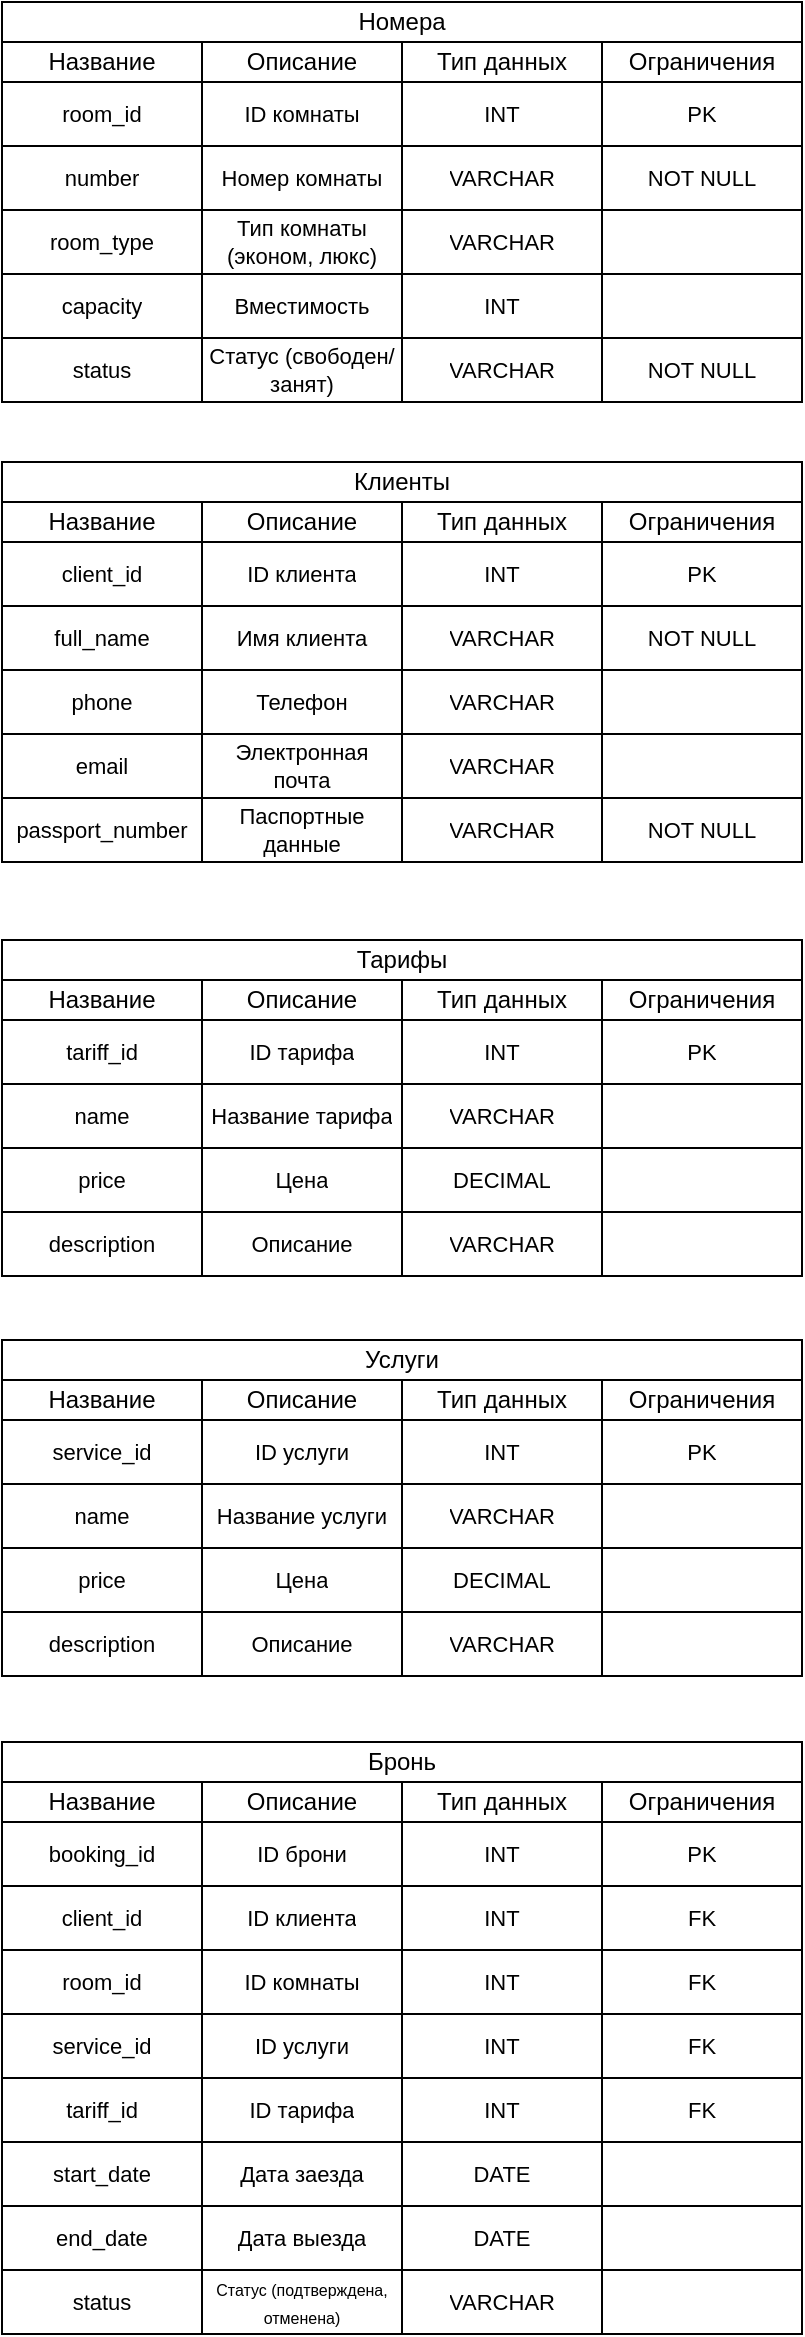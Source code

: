 <mxfile version="26.2.9">
  <diagram name="Страница — 1" id="mp57UcLmbGk9AYaq50Hp">
    <mxGraphModel dx="2394" dy="1278" grid="1" gridSize="10" guides="1" tooltips="1" connect="1" arrows="1" fold="1" page="1" pageScale="1" pageWidth="827" pageHeight="1169" math="0" shadow="0">
      <root>
        <mxCell id="0" />
        <mxCell id="1" parent="0" />
        <mxCell id="e-dEaJquJnJIlfW7GqWm-15" value="Номера" style="rounded=0;whiteSpace=wrap;html=1;" vertex="1" parent="1">
          <mxGeometry x="250" y="500" width="400" height="20" as="geometry" />
        </mxCell>
        <mxCell id="e-dEaJquJnJIlfW7GqWm-17" value="Название" style="rounded=0;whiteSpace=wrap;html=1;" vertex="1" parent="1">
          <mxGeometry x="250" y="520" width="100" height="20" as="geometry" />
        </mxCell>
        <mxCell id="e-dEaJquJnJIlfW7GqWm-18" value="Описание" style="rounded=0;whiteSpace=wrap;html=1;" vertex="1" parent="1">
          <mxGeometry x="350" y="520" width="100" height="20" as="geometry" />
        </mxCell>
        <mxCell id="e-dEaJquJnJIlfW7GqWm-19" value="Тип данных" style="rounded=0;whiteSpace=wrap;html=1;" vertex="1" parent="1">
          <mxGeometry x="450" y="520" width="100" height="20" as="geometry" />
        </mxCell>
        <mxCell id="e-dEaJquJnJIlfW7GqWm-21" value="Ограничения" style="rounded=0;whiteSpace=wrap;html=1;" vertex="1" parent="1">
          <mxGeometry x="550" y="520" width="100" height="20" as="geometry" />
        </mxCell>
        <mxCell id="e-dEaJquJnJIlfW7GqWm-23" value="" style="shape=table;startSize=0;container=1;collapsible=0;childLayout=tableLayout;fontSize=16;" vertex="1" parent="1">
          <mxGeometry x="250" y="540" width="400" height="160" as="geometry" />
        </mxCell>
        <mxCell id="e-dEaJquJnJIlfW7GqWm-24" value="" style="shape=tableRow;horizontal=0;startSize=0;swimlaneHead=0;swimlaneBody=0;strokeColor=inherit;top=0;left=0;bottom=0;right=0;collapsible=0;dropTarget=0;fillColor=none;points=[[0,0.5],[1,0.5]];portConstraint=eastwest;fontSize=16;" vertex="1" parent="e-dEaJquJnJIlfW7GqWm-23">
          <mxGeometry width="400" height="32" as="geometry" />
        </mxCell>
        <mxCell id="e-dEaJquJnJIlfW7GqWm-25" value="room_id " style="shape=partialRectangle;html=1;whiteSpace=wrap;connectable=0;strokeColor=inherit;overflow=hidden;fillColor=none;top=0;left=0;bottom=0;right=0;pointerEvents=1;fontSize=11;align=center;" vertex="1" parent="e-dEaJquJnJIlfW7GqWm-24">
          <mxGeometry width="100" height="32" as="geometry">
            <mxRectangle width="100" height="32" as="alternateBounds" />
          </mxGeometry>
        </mxCell>
        <mxCell id="e-dEaJquJnJIlfW7GqWm-26" value="ID комнаты" style="shape=partialRectangle;html=1;whiteSpace=wrap;connectable=0;strokeColor=inherit;overflow=hidden;fillColor=none;top=0;left=0;bottom=0;right=0;pointerEvents=1;fontSize=11;align=center;" vertex="1" parent="e-dEaJquJnJIlfW7GqWm-24">
          <mxGeometry x="100" width="100" height="32" as="geometry">
            <mxRectangle width="100" height="32" as="alternateBounds" />
          </mxGeometry>
        </mxCell>
        <mxCell id="e-dEaJquJnJIlfW7GqWm-27" value="INT" style="shape=partialRectangle;html=1;whiteSpace=wrap;connectable=0;strokeColor=inherit;overflow=hidden;fillColor=none;top=0;left=0;bottom=0;right=0;pointerEvents=1;fontSize=11;align=center;" vertex="1" parent="e-dEaJquJnJIlfW7GqWm-24">
          <mxGeometry x="200" width="100" height="32" as="geometry">
            <mxRectangle width="100" height="32" as="alternateBounds" />
          </mxGeometry>
        </mxCell>
        <mxCell id="e-dEaJquJnJIlfW7GqWm-36" value="PK" style="shape=partialRectangle;html=1;whiteSpace=wrap;connectable=0;strokeColor=inherit;overflow=hidden;fillColor=none;top=0;left=0;bottom=0;right=0;pointerEvents=1;fontSize=11;align=center;" vertex="1" parent="e-dEaJquJnJIlfW7GqWm-24">
          <mxGeometry x="300" width="100" height="32" as="geometry">
            <mxRectangle width="100" height="32" as="alternateBounds" />
          </mxGeometry>
        </mxCell>
        <mxCell id="e-dEaJquJnJIlfW7GqWm-28" value="" style="shape=tableRow;horizontal=0;startSize=0;swimlaneHead=0;swimlaneBody=0;strokeColor=inherit;top=0;left=0;bottom=0;right=0;collapsible=0;dropTarget=0;fillColor=none;points=[[0,0.5],[1,0.5]];portConstraint=eastwest;fontSize=16;" vertex="1" parent="e-dEaJquJnJIlfW7GqWm-23">
          <mxGeometry y="32" width="400" height="32" as="geometry" />
        </mxCell>
        <mxCell id="e-dEaJquJnJIlfW7GqWm-29" value="number" style="shape=partialRectangle;html=1;whiteSpace=wrap;connectable=0;strokeColor=inherit;overflow=hidden;fillColor=none;top=0;left=0;bottom=0;right=0;pointerEvents=1;fontSize=11;align=center;" vertex="1" parent="e-dEaJquJnJIlfW7GqWm-28">
          <mxGeometry width="100" height="32" as="geometry">
            <mxRectangle width="100" height="32" as="alternateBounds" />
          </mxGeometry>
        </mxCell>
        <mxCell id="e-dEaJquJnJIlfW7GqWm-30" value="Номер комнаты" style="shape=partialRectangle;html=1;whiteSpace=wrap;connectable=0;strokeColor=inherit;overflow=hidden;fillColor=none;top=0;left=0;bottom=0;right=0;pointerEvents=1;fontSize=11;align=center;" vertex="1" parent="e-dEaJquJnJIlfW7GqWm-28">
          <mxGeometry x="100" width="100" height="32" as="geometry">
            <mxRectangle width="100" height="32" as="alternateBounds" />
          </mxGeometry>
        </mxCell>
        <mxCell id="e-dEaJquJnJIlfW7GqWm-31" value="VARCHAR" style="shape=partialRectangle;html=1;whiteSpace=wrap;connectable=0;strokeColor=inherit;overflow=hidden;fillColor=none;top=0;left=0;bottom=0;right=0;pointerEvents=1;fontSize=11;align=center;" vertex="1" parent="e-dEaJquJnJIlfW7GqWm-28">
          <mxGeometry x="200" width="100" height="32" as="geometry">
            <mxRectangle width="100" height="32" as="alternateBounds" />
          </mxGeometry>
        </mxCell>
        <mxCell id="e-dEaJquJnJIlfW7GqWm-37" value="NOT NULL" style="shape=partialRectangle;html=1;whiteSpace=wrap;connectable=0;strokeColor=inherit;overflow=hidden;fillColor=none;top=0;left=0;bottom=0;right=0;pointerEvents=1;fontSize=11;align=center;" vertex="1" parent="e-dEaJquJnJIlfW7GqWm-28">
          <mxGeometry x="300" width="100" height="32" as="geometry">
            <mxRectangle width="100" height="32" as="alternateBounds" />
          </mxGeometry>
        </mxCell>
        <mxCell id="e-dEaJquJnJIlfW7GqWm-32" value="" style="shape=tableRow;horizontal=0;startSize=0;swimlaneHead=0;swimlaneBody=0;strokeColor=inherit;top=0;left=0;bottom=0;right=0;collapsible=0;dropTarget=0;fillColor=none;points=[[0,0.5],[1,0.5]];portConstraint=eastwest;fontSize=16;" vertex="1" parent="e-dEaJquJnJIlfW7GqWm-23">
          <mxGeometry y="64" width="400" height="32" as="geometry" />
        </mxCell>
        <mxCell id="e-dEaJquJnJIlfW7GqWm-33" value="room_type" style="shape=partialRectangle;html=1;whiteSpace=wrap;connectable=0;strokeColor=inherit;overflow=hidden;fillColor=none;top=0;left=0;bottom=0;right=0;pointerEvents=1;fontSize=11;align=center;" vertex="1" parent="e-dEaJquJnJIlfW7GqWm-32">
          <mxGeometry width="100" height="32" as="geometry">
            <mxRectangle width="100" height="32" as="alternateBounds" />
          </mxGeometry>
        </mxCell>
        <mxCell id="e-dEaJquJnJIlfW7GqWm-34" value="Тип комнаты (эконом, люкс)" style="shape=partialRectangle;html=1;whiteSpace=wrap;connectable=0;strokeColor=inherit;overflow=hidden;fillColor=none;top=0;left=0;bottom=0;right=0;pointerEvents=1;fontSize=11;align=center;" vertex="1" parent="e-dEaJquJnJIlfW7GqWm-32">
          <mxGeometry x="100" width="100" height="32" as="geometry">
            <mxRectangle width="100" height="32" as="alternateBounds" />
          </mxGeometry>
        </mxCell>
        <mxCell id="e-dEaJquJnJIlfW7GqWm-35" value="VARCHAR" style="shape=partialRectangle;html=1;whiteSpace=wrap;connectable=0;strokeColor=inherit;overflow=hidden;fillColor=none;top=0;left=0;bottom=0;right=0;pointerEvents=1;fontSize=11;align=center;" vertex="1" parent="e-dEaJquJnJIlfW7GqWm-32">
          <mxGeometry x="200" width="100" height="32" as="geometry">
            <mxRectangle width="100" height="32" as="alternateBounds" />
          </mxGeometry>
        </mxCell>
        <mxCell id="e-dEaJquJnJIlfW7GqWm-38" style="shape=partialRectangle;html=1;whiteSpace=wrap;connectable=0;strokeColor=inherit;overflow=hidden;fillColor=none;top=0;left=0;bottom=0;right=0;pointerEvents=1;fontSize=11;align=center;" vertex="1" parent="e-dEaJquJnJIlfW7GqWm-32">
          <mxGeometry x="300" width="100" height="32" as="geometry">
            <mxRectangle width="100" height="32" as="alternateBounds" />
          </mxGeometry>
        </mxCell>
        <mxCell id="e-dEaJquJnJIlfW7GqWm-39" style="shape=tableRow;horizontal=0;startSize=0;swimlaneHead=0;swimlaneBody=0;strokeColor=inherit;top=0;left=0;bottom=0;right=0;collapsible=0;dropTarget=0;fillColor=none;points=[[0,0.5],[1,0.5]];portConstraint=eastwest;fontSize=16;" vertex="1" parent="e-dEaJquJnJIlfW7GqWm-23">
          <mxGeometry y="96" width="400" height="32" as="geometry" />
        </mxCell>
        <mxCell id="e-dEaJquJnJIlfW7GqWm-40" value="capacity" style="shape=partialRectangle;html=1;whiteSpace=wrap;connectable=0;strokeColor=inherit;overflow=hidden;fillColor=none;top=0;left=0;bottom=0;right=0;pointerEvents=1;fontSize=11;align=center;" vertex="1" parent="e-dEaJquJnJIlfW7GqWm-39">
          <mxGeometry width="100" height="32" as="geometry">
            <mxRectangle width="100" height="32" as="alternateBounds" />
          </mxGeometry>
        </mxCell>
        <mxCell id="e-dEaJquJnJIlfW7GqWm-41" value="Вместимость" style="shape=partialRectangle;html=1;whiteSpace=wrap;connectable=0;strokeColor=inherit;overflow=hidden;fillColor=none;top=0;left=0;bottom=0;right=0;pointerEvents=1;fontSize=11;align=center;" vertex="1" parent="e-dEaJquJnJIlfW7GqWm-39">
          <mxGeometry x="100" width="100" height="32" as="geometry">
            <mxRectangle width="100" height="32" as="alternateBounds" />
          </mxGeometry>
        </mxCell>
        <mxCell id="e-dEaJquJnJIlfW7GqWm-42" value="INT" style="shape=partialRectangle;html=1;whiteSpace=wrap;connectable=0;strokeColor=inherit;overflow=hidden;fillColor=none;top=0;left=0;bottom=0;right=0;pointerEvents=1;fontSize=11;align=center;" vertex="1" parent="e-dEaJquJnJIlfW7GqWm-39">
          <mxGeometry x="200" width="100" height="32" as="geometry">
            <mxRectangle width="100" height="32" as="alternateBounds" />
          </mxGeometry>
        </mxCell>
        <mxCell id="e-dEaJquJnJIlfW7GqWm-43" style="shape=partialRectangle;html=1;whiteSpace=wrap;connectable=0;strokeColor=inherit;overflow=hidden;fillColor=none;top=0;left=0;bottom=0;right=0;pointerEvents=1;fontSize=11;align=center;" vertex="1" parent="e-dEaJquJnJIlfW7GqWm-39">
          <mxGeometry x="300" width="100" height="32" as="geometry">
            <mxRectangle width="100" height="32" as="alternateBounds" />
          </mxGeometry>
        </mxCell>
        <mxCell id="e-dEaJquJnJIlfW7GqWm-44" style="shape=tableRow;horizontal=0;startSize=0;swimlaneHead=0;swimlaneBody=0;strokeColor=inherit;top=0;left=0;bottom=0;right=0;collapsible=0;dropTarget=0;fillColor=none;points=[[0,0.5],[1,0.5]];portConstraint=eastwest;fontSize=16;" vertex="1" parent="e-dEaJquJnJIlfW7GqWm-23">
          <mxGeometry y="128" width="400" height="32" as="geometry" />
        </mxCell>
        <mxCell id="e-dEaJquJnJIlfW7GqWm-45" value="status" style="shape=partialRectangle;html=1;whiteSpace=wrap;connectable=0;strokeColor=inherit;overflow=hidden;fillColor=none;top=0;left=0;bottom=0;right=0;pointerEvents=1;fontSize=11;align=center;" vertex="1" parent="e-dEaJquJnJIlfW7GqWm-44">
          <mxGeometry width="100" height="32" as="geometry">
            <mxRectangle width="100" height="32" as="alternateBounds" />
          </mxGeometry>
        </mxCell>
        <mxCell id="e-dEaJquJnJIlfW7GqWm-46" value="Статус (свободен/занят)" style="shape=partialRectangle;html=1;whiteSpace=wrap;connectable=0;strokeColor=inherit;overflow=hidden;fillColor=none;top=0;left=0;bottom=0;right=0;pointerEvents=1;fontSize=11;align=center;" vertex="1" parent="e-dEaJquJnJIlfW7GqWm-44">
          <mxGeometry x="100" width="100" height="32" as="geometry">
            <mxRectangle width="100" height="32" as="alternateBounds" />
          </mxGeometry>
        </mxCell>
        <mxCell id="e-dEaJquJnJIlfW7GqWm-47" value="VARCHAR" style="shape=partialRectangle;html=1;whiteSpace=wrap;connectable=0;strokeColor=inherit;overflow=hidden;fillColor=none;top=0;left=0;bottom=0;right=0;pointerEvents=1;fontSize=11;align=center;" vertex="1" parent="e-dEaJquJnJIlfW7GqWm-44">
          <mxGeometry x="200" width="100" height="32" as="geometry">
            <mxRectangle width="100" height="32" as="alternateBounds" />
          </mxGeometry>
        </mxCell>
        <mxCell id="e-dEaJquJnJIlfW7GqWm-48" value="NOT NULL" style="shape=partialRectangle;html=1;whiteSpace=wrap;connectable=0;strokeColor=inherit;overflow=hidden;fillColor=none;top=0;left=0;bottom=0;right=0;pointerEvents=1;fontSize=11;align=center;" vertex="1" parent="e-dEaJquJnJIlfW7GqWm-44">
          <mxGeometry x="300" width="100" height="32" as="geometry">
            <mxRectangle width="100" height="32" as="alternateBounds" />
          </mxGeometry>
        </mxCell>
        <mxCell id="e-dEaJquJnJIlfW7GqWm-49" value="Клиенты" style="rounded=0;whiteSpace=wrap;html=1;" vertex="1" parent="1">
          <mxGeometry x="250" y="730" width="400" height="20" as="geometry" />
        </mxCell>
        <mxCell id="e-dEaJquJnJIlfW7GqWm-50" value="Название" style="rounded=0;whiteSpace=wrap;html=1;" vertex="1" parent="1">
          <mxGeometry x="250" y="750" width="100" height="20" as="geometry" />
        </mxCell>
        <mxCell id="e-dEaJquJnJIlfW7GqWm-51" value="Описание" style="rounded=0;whiteSpace=wrap;html=1;" vertex="1" parent="1">
          <mxGeometry x="350" y="750" width="100" height="20" as="geometry" />
        </mxCell>
        <mxCell id="e-dEaJquJnJIlfW7GqWm-52" value="Тип данных" style="rounded=0;whiteSpace=wrap;html=1;" vertex="1" parent="1">
          <mxGeometry x="450" y="750" width="100" height="20" as="geometry" />
        </mxCell>
        <mxCell id="e-dEaJquJnJIlfW7GqWm-53" value="Ограничения" style="rounded=0;whiteSpace=wrap;html=1;" vertex="1" parent="1">
          <mxGeometry x="550" y="750" width="100" height="20" as="geometry" />
        </mxCell>
        <mxCell id="e-dEaJquJnJIlfW7GqWm-54" value="" style="shape=table;startSize=0;container=1;collapsible=0;childLayout=tableLayout;fontSize=16;" vertex="1" parent="1">
          <mxGeometry x="250" y="770" width="400" height="160" as="geometry" />
        </mxCell>
        <mxCell id="e-dEaJquJnJIlfW7GqWm-55" value="" style="shape=tableRow;horizontal=0;startSize=0;swimlaneHead=0;swimlaneBody=0;strokeColor=inherit;top=0;left=0;bottom=0;right=0;collapsible=0;dropTarget=0;fillColor=none;points=[[0,0.5],[1,0.5]];portConstraint=eastwest;fontSize=16;" vertex="1" parent="e-dEaJquJnJIlfW7GqWm-54">
          <mxGeometry width="400" height="32" as="geometry" />
        </mxCell>
        <mxCell id="e-dEaJquJnJIlfW7GqWm-56" value="client_id " style="shape=partialRectangle;html=1;whiteSpace=wrap;connectable=0;strokeColor=inherit;overflow=hidden;fillColor=none;top=0;left=0;bottom=0;right=0;pointerEvents=1;fontSize=11;align=center;" vertex="1" parent="e-dEaJquJnJIlfW7GqWm-55">
          <mxGeometry width="100" height="32" as="geometry">
            <mxRectangle width="100" height="32" as="alternateBounds" />
          </mxGeometry>
        </mxCell>
        <mxCell id="e-dEaJquJnJIlfW7GqWm-57" value="ID клиента" style="shape=partialRectangle;html=1;whiteSpace=wrap;connectable=0;strokeColor=inherit;overflow=hidden;fillColor=none;top=0;left=0;bottom=0;right=0;pointerEvents=1;fontSize=11;align=center;" vertex="1" parent="e-dEaJquJnJIlfW7GqWm-55">
          <mxGeometry x="100" width="100" height="32" as="geometry">
            <mxRectangle width="100" height="32" as="alternateBounds" />
          </mxGeometry>
        </mxCell>
        <mxCell id="e-dEaJquJnJIlfW7GqWm-58" value="INT" style="shape=partialRectangle;html=1;whiteSpace=wrap;connectable=0;strokeColor=inherit;overflow=hidden;fillColor=none;top=0;left=0;bottom=0;right=0;pointerEvents=1;fontSize=11;align=center;" vertex="1" parent="e-dEaJquJnJIlfW7GqWm-55">
          <mxGeometry x="200" width="100" height="32" as="geometry">
            <mxRectangle width="100" height="32" as="alternateBounds" />
          </mxGeometry>
        </mxCell>
        <mxCell id="e-dEaJquJnJIlfW7GqWm-59" value="PK" style="shape=partialRectangle;html=1;whiteSpace=wrap;connectable=0;strokeColor=inherit;overflow=hidden;fillColor=none;top=0;left=0;bottom=0;right=0;pointerEvents=1;fontSize=11;align=center;" vertex="1" parent="e-dEaJquJnJIlfW7GqWm-55">
          <mxGeometry x="300" width="100" height="32" as="geometry">
            <mxRectangle width="100" height="32" as="alternateBounds" />
          </mxGeometry>
        </mxCell>
        <mxCell id="e-dEaJquJnJIlfW7GqWm-60" value="" style="shape=tableRow;horizontal=0;startSize=0;swimlaneHead=0;swimlaneBody=0;strokeColor=inherit;top=0;left=0;bottom=0;right=0;collapsible=0;dropTarget=0;fillColor=none;points=[[0,0.5],[1,0.5]];portConstraint=eastwest;fontSize=16;" vertex="1" parent="e-dEaJquJnJIlfW7GqWm-54">
          <mxGeometry y="32" width="400" height="32" as="geometry" />
        </mxCell>
        <mxCell id="e-dEaJquJnJIlfW7GqWm-61" value="full_name" style="shape=partialRectangle;html=1;whiteSpace=wrap;connectable=0;strokeColor=inherit;overflow=hidden;fillColor=none;top=0;left=0;bottom=0;right=0;pointerEvents=1;fontSize=11;align=center;" vertex="1" parent="e-dEaJquJnJIlfW7GqWm-60">
          <mxGeometry width="100" height="32" as="geometry">
            <mxRectangle width="100" height="32" as="alternateBounds" />
          </mxGeometry>
        </mxCell>
        <mxCell id="e-dEaJquJnJIlfW7GqWm-62" value="Имя клиента" style="shape=partialRectangle;html=1;whiteSpace=wrap;connectable=0;strokeColor=inherit;overflow=hidden;fillColor=none;top=0;left=0;bottom=0;right=0;pointerEvents=1;fontSize=11;align=center;" vertex="1" parent="e-dEaJquJnJIlfW7GqWm-60">
          <mxGeometry x="100" width="100" height="32" as="geometry">
            <mxRectangle width="100" height="32" as="alternateBounds" />
          </mxGeometry>
        </mxCell>
        <mxCell id="e-dEaJquJnJIlfW7GqWm-63" value="VARCHAR" style="shape=partialRectangle;html=1;whiteSpace=wrap;connectable=0;strokeColor=inherit;overflow=hidden;fillColor=none;top=0;left=0;bottom=0;right=0;pointerEvents=1;fontSize=11;align=center;" vertex="1" parent="e-dEaJquJnJIlfW7GqWm-60">
          <mxGeometry x="200" width="100" height="32" as="geometry">
            <mxRectangle width="100" height="32" as="alternateBounds" />
          </mxGeometry>
        </mxCell>
        <mxCell id="e-dEaJquJnJIlfW7GqWm-64" value="NOT NULL" style="shape=partialRectangle;html=1;whiteSpace=wrap;connectable=0;strokeColor=inherit;overflow=hidden;fillColor=none;top=0;left=0;bottom=0;right=0;pointerEvents=1;fontSize=11;align=center;" vertex="1" parent="e-dEaJquJnJIlfW7GqWm-60">
          <mxGeometry x="300" width="100" height="32" as="geometry">
            <mxRectangle width="100" height="32" as="alternateBounds" />
          </mxGeometry>
        </mxCell>
        <mxCell id="e-dEaJquJnJIlfW7GqWm-65" value="" style="shape=tableRow;horizontal=0;startSize=0;swimlaneHead=0;swimlaneBody=0;strokeColor=inherit;top=0;left=0;bottom=0;right=0;collapsible=0;dropTarget=0;fillColor=none;points=[[0,0.5],[1,0.5]];portConstraint=eastwest;fontSize=16;" vertex="1" parent="e-dEaJquJnJIlfW7GqWm-54">
          <mxGeometry y="64" width="400" height="32" as="geometry" />
        </mxCell>
        <mxCell id="e-dEaJquJnJIlfW7GqWm-66" value="phone" style="shape=partialRectangle;html=1;whiteSpace=wrap;connectable=0;strokeColor=inherit;overflow=hidden;fillColor=none;top=0;left=0;bottom=0;right=0;pointerEvents=1;fontSize=11;align=center;" vertex="1" parent="e-dEaJquJnJIlfW7GqWm-65">
          <mxGeometry width="100" height="32" as="geometry">
            <mxRectangle width="100" height="32" as="alternateBounds" />
          </mxGeometry>
        </mxCell>
        <mxCell id="e-dEaJquJnJIlfW7GqWm-67" value="Телефон" style="shape=partialRectangle;html=1;whiteSpace=wrap;connectable=0;strokeColor=inherit;overflow=hidden;fillColor=none;top=0;left=0;bottom=0;right=0;pointerEvents=1;fontSize=11;align=center;" vertex="1" parent="e-dEaJquJnJIlfW7GqWm-65">
          <mxGeometry x="100" width="100" height="32" as="geometry">
            <mxRectangle width="100" height="32" as="alternateBounds" />
          </mxGeometry>
        </mxCell>
        <mxCell id="e-dEaJquJnJIlfW7GqWm-68" value="VARCHAR" style="shape=partialRectangle;html=1;whiteSpace=wrap;connectable=0;strokeColor=inherit;overflow=hidden;fillColor=none;top=0;left=0;bottom=0;right=0;pointerEvents=1;fontSize=11;align=center;" vertex="1" parent="e-dEaJquJnJIlfW7GqWm-65">
          <mxGeometry x="200" width="100" height="32" as="geometry">
            <mxRectangle width="100" height="32" as="alternateBounds" />
          </mxGeometry>
        </mxCell>
        <mxCell id="e-dEaJquJnJIlfW7GqWm-69" style="shape=partialRectangle;html=1;whiteSpace=wrap;connectable=0;strokeColor=inherit;overflow=hidden;fillColor=none;top=0;left=0;bottom=0;right=0;pointerEvents=1;fontSize=11;align=center;" vertex="1" parent="e-dEaJquJnJIlfW7GqWm-65">
          <mxGeometry x="300" width="100" height="32" as="geometry">
            <mxRectangle width="100" height="32" as="alternateBounds" />
          </mxGeometry>
        </mxCell>
        <mxCell id="e-dEaJquJnJIlfW7GqWm-70" style="shape=tableRow;horizontal=0;startSize=0;swimlaneHead=0;swimlaneBody=0;strokeColor=inherit;top=0;left=0;bottom=0;right=0;collapsible=0;dropTarget=0;fillColor=none;points=[[0,0.5],[1,0.5]];portConstraint=eastwest;fontSize=16;" vertex="1" parent="e-dEaJquJnJIlfW7GqWm-54">
          <mxGeometry y="96" width="400" height="32" as="geometry" />
        </mxCell>
        <mxCell id="e-dEaJquJnJIlfW7GqWm-71" value="email" style="shape=partialRectangle;html=1;whiteSpace=wrap;connectable=0;strokeColor=inherit;overflow=hidden;fillColor=none;top=0;left=0;bottom=0;right=0;pointerEvents=1;fontSize=11;align=center;" vertex="1" parent="e-dEaJquJnJIlfW7GqWm-70">
          <mxGeometry width="100" height="32" as="geometry">
            <mxRectangle width="100" height="32" as="alternateBounds" />
          </mxGeometry>
        </mxCell>
        <mxCell id="e-dEaJquJnJIlfW7GqWm-72" value="Электронная почта" style="shape=partialRectangle;html=1;whiteSpace=wrap;connectable=0;strokeColor=inherit;overflow=hidden;fillColor=none;top=0;left=0;bottom=0;right=0;pointerEvents=1;fontSize=11;align=center;" vertex="1" parent="e-dEaJquJnJIlfW7GqWm-70">
          <mxGeometry x="100" width="100" height="32" as="geometry">
            <mxRectangle width="100" height="32" as="alternateBounds" />
          </mxGeometry>
        </mxCell>
        <mxCell id="e-dEaJquJnJIlfW7GqWm-73" value="VARCHAR" style="shape=partialRectangle;html=1;whiteSpace=wrap;connectable=0;strokeColor=inherit;overflow=hidden;fillColor=none;top=0;left=0;bottom=0;right=0;pointerEvents=1;fontSize=11;align=center;" vertex="1" parent="e-dEaJquJnJIlfW7GqWm-70">
          <mxGeometry x="200" width="100" height="32" as="geometry">
            <mxRectangle width="100" height="32" as="alternateBounds" />
          </mxGeometry>
        </mxCell>
        <mxCell id="e-dEaJquJnJIlfW7GqWm-74" style="shape=partialRectangle;html=1;whiteSpace=wrap;connectable=0;strokeColor=inherit;overflow=hidden;fillColor=none;top=0;left=0;bottom=0;right=0;pointerEvents=1;fontSize=11;align=center;" vertex="1" parent="e-dEaJquJnJIlfW7GqWm-70">
          <mxGeometry x="300" width="100" height="32" as="geometry">
            <mxRectangle width="100" height="32" as="alternateBounds" />
          </mxGeometry>
        </mxCell>
        <mxCell id="e-dEaJquJnJIlfW7GqWm-75" style="shape=tableRow;horizontal=0;startSize=0;swimlaneHead=0;swimlaneBody=0;strokeColor=inherit;top=0;left=0;bottom=0;right=0;collapsible=0;dropTarget=0;fillColor=none;points=[[0,0.5],[1,0.5]];portConstraint=eastwest;fontSize=16;" vertex="1" parent="e-dEaJquJnJIlfW7GqWm-54">
          <mxGeometry y="128" width="400" height="32" as="geometry" />
        </mxCell>
        <mxCell id="e-dEaJquJnJIlfW7GqWm-76" value="passport_number" style="shape=partialRectangle;html=1;whiteSpace=wrap;connectable=0;strokeColor=inherit;overflow=hidden;fillColor=none;top=0;left=0;bottom=0;right=0;pointerEvents=1;fontSize=11;align=center;" vertex="1" parent="e-dEaJquJnJIlfW7GqWm-75">
          <mxGeometry width="100" height="32" as="geometry">
            <mxRectangle width="100" height="32" as="alternateBounds" />
          </mxGeometry>
        </mxCell>
        <mxCell id="e-dEaJquJnJIlfW7GqWm-77" value="Паспортные данные" style="shape=partialRectangle;html=1;whiteSpace=wrap;connectable=0;strokeColor=inherit;overflow=hidden;fillColor=none;top=0;left=0;bottom=0;right=0;pointerEvents=1;fontSize=11;align=center;" vertex="1" parent="e-dEaJquJnJIlfW7GqWm-75">
          <mxGeometry x="100" width="100" height="32" as="geometry">
            <mxRectangle width="100" height="32" as="alternateBounds" />
          </mxGeometry>
        </mxCell>
        <mxCell id="e-dEaJquJnJIlfW7GqWm-78" value="VARCHAR" style="shape=partialRectangle;html=1;whiteSpace=wrap;connectable=0;strokeColor=inherit;overflow=hidden;fillColor=none;top=0;left=0;bottom=0;right=0;pointerEvents=1;fontSize=11;align=center;" vertex="1" parent="e-dEaJquJnJIlfW7GqWm-75">
          <mxGeometry x="200" width="100" height="32" as="geometry">
            <mxRectangle width="100" height="32" as="alternateBounds" />
          </mxGeometry>
        </mxCell>
        <mxCell id="e-dEaJquJnJIlfW7GqWm-79" value="NOT NULL" style="shape=partialRectangle;html=1;whiteSpace=wrap;connectable=0;strokeColor=inherit;overflow=hidden;fillColor=none;top=0;left=0;bottom=0;right=0;pointerEvents=1;fontSize=11;align=center;" vertex="1" parent="e-dEaJquJnJIlfW7GqWm-75">
          <mxGeometry x="300" width="100" height="32" as="geometry">
            <mxRectangle width="100" height="32" as="alternateBounds" />
          </mxGeometry>
        </mxCell>
        <mxCell id="e-dEaJquJnJIlfW7GqWm-81" value="Тарифы" style="rounded=0;whiteSpace=wrap;html=1;" vertex="1" parent="1">
          <mxGeometry x="250" y="969" width="400" height="20" as="geometry" />
        </mxCell>
        <mxCell id="e-dEaJquJnJIlfW7GqWm-82" value="Название" style="rounded=0;whiteSpace=wrap;html=1;" vertex="1" parent="1">
          <mxGeometry x="250" y="989" width="100" height="20" as="geometry" />
        </mxCell>
        <mxCell id="e-dEaJquJnJIlfW7GqWm-83" value="Описание" style="rounded=0;whiteSpace=wrap;html=1;" vertex="1" parent="1">
          <mxGeometry x="350" y="989" width="100" height="20" as="geometry" />
        </mxCell>
        <mxCell id="e-dEaJquJnJIlfW7GqWm-84" value="Тип данных" style="rounded=0;whiteSpace=wrap;html=1;" vertex="1" parent="1">
          <mxGeometry x="450" y="989" width="100" height="20" as="geometry" />
        </mxCell>
        <mxCell id="e-dEaJquJnJIlfW7GqWm-85" value="Ограничения" style="rounded=0;whiteSpace=wrap;html=1;" vertex="1" parent="1">
          <mxGeometry x="550" y="989" width="100" height="20" as="geometry" />
        </mxCell>
        <mxCell id="e-dEaJquJnJIlfW7GqWm-86" value="" style="shape=table;startSize=0;container=1;collapsible=0;childLayout=tableLayout;fontSize=16;" vertex="1" parent="1">
          <mxGeometry x="250" y="1009" width="400" height="128" as="geometry" />
        </mxCell>
        <mxCell id="e-dEaJquJnJIlfW7GqWm-87" value="" style="shape=tableRow;horizontal=0;startSize=0;swimlaneHead=0;swimlaneBody=0;strokeColor=inherit;top=0;left=0;bottom=0;right=0;collapsible=0;dropTarget=0;fillColor=none;points=[[0,0.5],[1,0.5]];portConstraint=eastwest;fontSize=16;" vertex="1" parent="e-dEaJquJnJIlfW7GqWm-86">
          <mxGeometry width="400" height="32" as="geometry" />
        </mxCell>
        <mxCell id="e-dEaJquJnJIlfW7GqWm-88" value="tariff_id " style="shape=partialRectangle;html=1;whiteSpace=wrap;connectable=0;strokeColor=inherit;overflow=hidden;fillColor=none;top=0;left=0;bottom=0;right=0;pointerEvents=1;fontSize=11;align=center;" vertex="1" parent="e-dEaJquJnJIlfW7GqWm-87">
          <mxGeometry width="100" height="32" as="geometry">
            <mxRectangle width="100" height="32" as="alternateBounds" />
          </mxGeometry>
        </mxCell>
        <mxCell id="e-dEaJquJnJIlfW7GqWm-89" value="ID тарифа" style="shape=partialRectangle;html=1;whiteSpace=wrap;connectable=0;strokeColor=inherit;overflow=hidden;fillColor=none;top=0;left=0;bottom=0;right=0;pointerEvents=1;fontSize=11;align=center;" vertex="1" parent="e-dEaJquJnJIlfW7GqWm-87">
          <mxGeometry x="100" width="100" height="32" as="geometry">
            <mxRectangle width="100" height="32" as="alternateBounds" />
          </mxGeometry>
        </mxCell>
        <mxCell id="e-dEaJquJnJIlfW7GqWm-90" value="INT" style="shape=partialRectangle;html=1;whiteSpace=wrap;connectable=0;strokeColor=inherit;overflow=hidden;fillColor=none;top=0;left=0;bottom=0;right=0;pointerEvents=1;fontSize=11;align=center;" vertex="1" parent="e-dEaJquJnJIlfW7GqWm-87">
          <mxGeometry x="200" width="100" height="32" as="geometry">
            <mxRectangle width="100" height="32" as="alternateBounds" />
          </mxGeometry>
        </mxCell>
        <mxCell id="e-dEaJquJnJIlfW7GqWm-91" value="PK" style="shape=partialRectangle;html=1;whiteSpace=wrap;connectable=0;strokeColor=inherit;overflow=hidden;fillColor=none;top=0;left=0;bottom=0;right=0;pointerEvents=1;fontSize=11;align=center;" vertex="1" parent="e-dEaJquJnJIlfW7GqWm-87">
          <mxGeometry x="300" width="100" height="32" as="geometry">
            <mxRectangle width="100" height="32" as="alternateBounds" />
          </mxGeometry>
        </mxCell>
        <mxCell id="e-dEaJquJnJIlfW7GqWm-92" value="" style="shape=tableRow;horizontal=0;startSize=0;swimlaneHead=0;swimlaneBody=0;strokeColor=inherit;top=0;left=0;bottom=0;right=0;collapsible=0;dropTarget=0;fillColor=none;points=[[0,0.5],[1,0.5]];portConstraint=eastwest;fontSize=16;" vertex="1" parent="e-dEaJquJnJIlfW7GqWm-86">
          <mxGeometry y="32" width="400" height="32" as="geometry" />
        </mxCell>
        <mxCell id="e-dEaJquJnJIlfW7GqWm-93" value="name" style="shape=partialRectangle;html=1;whiteSpace=wrap;connectable=0;strokeColor=inherit;overflow=hidden;fillColor=none;top=0;left=0;bottom=0;right=0;pointerEvents=1;fontSize=11;align=center;" vertex="1" parent="e-dEaJquJnJIlfW7GqWm-92">
          <mxGeometry width="100" height="32" as="geometry">
            <mxRectangle width="100" height="32" as="alternateBounds" />
          </mxGeometry>
        </mxCell>
        <mxCell id="e-dEaJquJnJIlfW7GqWm-94" value="Название тарифа" style="shape=partialRectangle;html=1;whiteSpace=wrap;connectable=0;strokeColor=inherit;overflow=hidden;fillColor=none;top=0;left=0;bottom=0;right=0;pointerEvents=1;fontSize=11;align=center;" vertex="1" parent="e-dEaJquJnJIlfW7GqWm-92">
          <mxGeometry x="100" width="100" height="32" as="geometry">
            <mxRectangle width="100" height="32" as="alternateBounds" />
          </mxGeometry>
        </mxCell>
        <mxCell id="e-dEaJquJnJIlfW7GqWm-95" value="VARCHAR" style="shape=partialRectangle;html=1;whiteSpace=wrap;connectable=0;strokeColor=inherit;overflow=hidden;fillColor=none;top=0;left=0;bottom=0;right=0;pointerEvents=1;fontSize=11;align=center;" vertex="1" parent="e-dEaJquJnJIlfW7GqWm-92">
          <mxGeometry x="200" width="100" height="32" as="geometry">
            <mxRectangle width="100" height="32" as="alternateBounds" />
          </mxGeometry>
        </mxCell>
        <mxCell id="e-dEaJquJnJIlfW7GqWm-96" style="shape=partialRectangle;html=1;whiteSpace=wrap;connectable=0;strokeColor=inherit;overflow=hidden;fillColor=none;top=0;left=0;bottom=0;right=0;pointerEvents=1;fontSize=11;align=center;" vertex="1" parent="e-dEaJquJnJIlfW7GqWm-92">
          <mxGeometry x="300" width="100" height="32" as="geometry">
            <mxRectangle width="100" height="32" as="alternateBounds" />
          </mxGeometry>
        </mxCell>
        <mxCell id="e-dEaJquJnJIlfW7GqWm-97" value="" style="shape=tableRow;horizontal=0;startSize=0;swimlaneHead=0;swimlaneBody=0;strokeColor=inherit;top=0;left=0;bottom=0;right=0;collapsible=0;dropTarget=0;fillColor=none;points=[[0,0.5],[1,0.5]];portConstraint=eastwest;fontSize=16;" vertex="1" parent="e-dEaJquJnJIlfW7GqWm-86">
          <mxGeometry y="64" width="400" height="32" as="geometry" />
        </mxCell>
        <mxCell id="e-dEaJquJnJIlfW7GqWm-98" value="price" style="shape=partialRectangle;html=1;whiteSpace=wrap;connectable=0;strokeColor=inherit;overflow=hidden;fillColor=none;top=0;left=0;bottom=0;right=0;pointerEvents=1;fontSize=11;align=center;" vertex="1" parent="e-dEaJquJnJIlfW7GqWm-97">
          <mxGeometry width="100" height="32" as="geometry">
            <mxRectangle width="100" height="32" as="alternateBounds" />
          </mxGeometry>
        </mxCell>
        <mxCell id="e-dEaJquJnJIlfW7GqWm-99" value="Цена" style="shape=partialRectangle;html=1;whiteSpace=wrap;connectable=0;strokeColor=inherit;overflow=hidden;fillColor=none;top=0;left=0;bottom=0;right=0;pointerEvents=1;fontSize=11;align=center;" vertex="1" parent="e-dEaJquJnJIlfW7GqWm-97">
          <mxGeometry x="100" width="100" height="32" as="geometry">
            <mxRectangle width="100" height="32" as="alternateBounds" />
          </mxGeometry>
        </mxCell>
        <mxCell id="e-dEaJquJnJIlfW7GqWm-100" value="DECIMAL" style="shape=partialRectangle;html=1;whiteSpace=wrap;connectable=0;strokeColor=inherit;overflow=hidden;fillColor=none;top=0;left=0;bottom=0;right=0;pointerEvents=1;fontSize=11;align=center;" vertex="1" parent="e-dEaJquJnJIlfW7GqWm-97">
          <mxGeometry x="200" width="100" height="32" as="geometry">
            <mxRectangle width="100" height="32" as="alternateBounds" />
          </mxGeometry>
        </mxCell>
        <mxCell id="e-dEaJquJnJIlfW7GqWm-101" style="shape=partialRectangle;html=1;whiteSpace=wrap;connectable=0;strokeColor=inherit;overflow=hidden;fillColor=none;top=0;left=0;bottom=0;right=0;pointerEvents=1;fontSize=11;align=center;" vertex="1" parent="e-dEaJquJnJIlfW7GqWm-97">
          <mxGeometry x="300" width="100" height="32" as="geometry">
            <mxRectangle width="100" height="32" as="alternateBounds" />
          </mxGeometry>
        </mxCell>
        <mxCell id="e-dEaJquJnJIlfW7GqWm-102" style="shape=tableRow;horizontal=0;startSize=0;swimlaneHead=0;swimlaneBody=0;strokeColor=inherit;top=0;left=0;bottom=0;right=0;collapsible=0;dropTarget=0;fillColor=none;points=[[0,0.5],[1,0.5]];portConstraint=eastwest;fontSize=16;" vertex="1" parent="e-dEaJquJnJIlfW7GqWm-86">
          <mxGeometry y="96" width="400" height="32" as="geometry" />
        </mxCell>
        <mxCell id="e-dEaJquJnJIlfW7GqWm-103" value="&lt;span lang=&quot;en&quot; class=&quot;HwtZe&quot;&gt;&lt;span class=&quot;jCAhz ChMk0b&quot;&gt;&lt;span class=&quot;ryNqvb&quot;&gt;description&lt;/span&gt;&lt;/span&gt;&lt;/span&gt;" style="shape=partialRectangle;html=1;whiteSpace=wrap;connectable=0;strokeColor=inherit;overflow=hidden;fillColor=none;top=0;left=0;bottom=0;right=0;pointerEvents=1;fontSize=11;align=center;" vertex="1" parent="e-dEaJquJnJIlfW7GqWm-102">
          <mxGeometry width="100" height="32" as="geometry">
            <mxRectangle width="100" height="32" as="alternateBounds" />
          </mxGeometry>
        </mxCell>
        <mxCell id="e-dEaJquJnJIlfW7GqWm-104" value="Описание" style="shape=partialRectangle;html=1;whiteSpace=wrap;connectable=0;strokeColor=inherit;overflow=hidden;fillColor=none;top=0;left=0;bottom=0;right=0;pointerEvents=1;fontSize=11;align=center;" vertex="1" parent="e-dEaJquJnJIlfW7GqWm-102">
          <mxGeometry x="100" width="100" height="32" as="geometry">
            <mxRectangle width="100" height="32" as="alternateBounds" />
          </mxGeometry>
        </mxCell>
        <mxCell id="e-dEaJquJnJIlfW7GqWm-105" value="VARCHAR" style="shape=partialRectangle;html=1;whiteSpace=wrap;connectable=0;strokeColor=inherit;overflow=hidden;fillColor=none;top=0;left=0;bottom=0;right=0;pointerEvents=1;fontSize=11;align=center;" vertex="1" parent="e-dEaJquJnJIlfW7GqWm-102">
          <mxGeometry x="200" width="100" height="32" as="geometry">
            <mxRectangle width="100" height="32" as="alternateBounds" />
          </mxGeometry>
        </mxCell>
        <mxCell id="e-dEaJquJnJIlfW7GqWm-106" style="shape=partialRectangle;html=1;whiteSpace=wrap;connectable=0;strokeColor=inherit;overflow=hidden;fillColor=none;top=0;left=0;bottom=0;right=0;pointerEvents=1;fontSize=11;align=center;" vertex="1" parent="e-dEaJquJnJIlfW7GqWm-102">
          <mxGeometry x="300" width="100" height="32" as="geometry">
            <mxRectangle width="100" height="32" as="alternateBounds" />
          </mxGeometry>
        </mxCell>
        <mxCell id="e-dEaJquJnJIlfW7GqWm-112" value="Услуги" style="rounded=0;whiteSpace=wrap;html=1;" vertex="1" parent="1">
          <mxGeometry x="250" y="1169" width="400" height="20" as="geometry" />
        </mxCell>
        <mxCell id="e-dEaJquJnJIlfW7GqWm-113" value="Название" style="rounded=0;whiteSpace=wrap;html=1;" vertex="1" parent="1">
          <mxGeometry x="250" y="1189" width="100" height="20" as="geometry" />
        </mxCell>
        <mxCell id="e-dEaJquJnJIlfW7GqWm-114" value="Описание" style="rounded=0;whiteSpace=wrap;html=1;" vertex="1" parent="1">
          <mxGeometry x="350" y="1189" width="100" height="20" as="geometry" />
        </mxCell>
        <mxCell id="e-dEaJquJnJIlfW7GqWm-115" value="Тип данных" style="rounded=0;whiteSpace=wrap;html=1;" vertex="1" parent="1">
          <mxGeometry x="450" y="1189" width="100" height="20" as="geometry" />
        </mxCell>
        <mxCell id="e-dEaJquJnJIlfW7GqWm-116" value="Ограничения" style="rounded=0;whiteSpace=wrap;html=1;" vertex="1" parent="1">
          <mxGeometry x="550" y="1189" width="100" height="20" as="geometry" />
        </mxCell>
        <mxCell id="e-dEaJquJnJIlfW7GqWm-117" value="" style="shape=table;startSize=0;container=1;collapsible=0;childLayout=tableLayout;fontSize=16;" vertex="1" parent="1">
          <mxGeometry x="250" y="1209" width="400" height="128" as="geometry" />
        </mxCell>
        <mxCell id="e-dEaJquJnJIlfW7GqWm-118" value="" style="shape=tableRow;horizontal=0;startSize=0;swimlaneHead=0;swimlaneBody=0;strokeColor=inherit;top=0;left=0;bottom=0;right=0;collapsible=0;dropTarget=0;fillColor=none;points=[[0,0.5],[1,0.5]];portConstraint=eastwest;fontSize=16;" vertex="1" parent="e-dEaJquJnJIlfW7GqWm-117">
          <mxGeometry width="400" height="32" as="geometry" />
        </mxCell>
        <mxCell id="e-dEaJquJnJIlfW7GqWm-119" value="service_id " style="shape=partialRectangle;html=1;whiteSpace=wrap;connectable=0;strokeColor=inherit;overflow=hidden;fillColor=none;top=0;left=0;bottom=0;right=0;pointerEvents=1;fontSize=11;align=center;" vertex="1" parent="e-dEaJquJnJIlfW7GqWm-118">
          <mxGeometry width="100" height="32" as="geometry">
            <mxRectangle width="100" height="32" as="alternateBounds" />
          </mxGeometry>
        </mxCell>
        <mxCell id="e-dEaJquJnJIlfW7GqWm-120" value="ID услуги" style="shape=partialRectangle;html=1;whiteSpace=wrap;connectable=0;strokeColor=inherit;overflow=hidden;fillColor=none;top=0;left=0;bottom=0;right=0;pointerEvents=1;fontSize=11;align=center;" vertex="1" parent="e-dEaJquJnJIlfW7GqWm-118">
          <mxGeometry x="100" width="100" height="32" as="geometry">
            <mxRectangle width="100" height="32" as="alternateBounds" />
          </mxGeometry>
        </mxCell>
        <mxCell id="e-dEaJquJnJIlfW7GqWm-121" value="INT" style="shape=partialRectangle;html=1;whiteSpace=wrap;connectable=0;strokeColor=inherit;overflow=hidden;fillColor=none;top=0;left=0;bottom=0;right=0;pointerEvents=1;fontSize=11;align=center;" vertex="1" parent="e-dEaJquJnJIlfW7GqWm-118">
          <mxGeometry x="200" width="100" height="32" as="geometry">
            <mxRectangle width="100" height="32" as="alternateBounds" />
          </mxGeometry>
        </mxCell>
        <mxCell id="e-dEaJquJnJIlfW7GqWm-122" value="PK" style="shape=partialRectangle;html=1;whiteSpace=wrap;connectable=0;strokeColor=inherit;overflow=hidden;fillColor=none;top=0;left=0;bottom=0;right=0;pointerEvents=1;fontSize=11;align=center;" vertex="1" parent="e-dEaJquJnJIlfW7GqWm-118">
          <mxGeometry x="300" width="100" height="32" as="geometry">
            <mxRectangle width="100" height="32" as="alternateBounds" />
          </mxGeometry>
        </mxCell>
        <mxCell id="e-dEaJquJnJIlfW7GqWm-123" value="" style="shape=tableRow;horizontal=0;startSize=0;swimlaneHead=0;swimlaneBody=0;strokeColor=inherit;top=0;left=0;bottom=0;right=0;collapsible=0;dropTarget=0;fillColor=none;points=[[0,0.5],[1,0.5]];portConstraint=eastwest;fontSize=16;" vertex="1" parent="e-dEaJquJnJIlfW7GqWm-117">
          <mxGeometry y="32" width="400" height="32" as="geometry" />
        </mxCell>
        <mxCell id="e-dEaJquJnJIlfW7GqWm-124" value="name" style="shape=partialRectangle;html=1;whiteSpace=wrap;connectable=0;strokeColor=inherit;overflow=hidden;fillColor=none;top=0;left=0;bottom=0;right=0;pointerEvents=1;fontSize=11;align=center;" vertex="1" parent="e-dEaJquJnJIlfW7GqWm-123">
          <mxGeometry width="100" height="32" as="geometry">
            <mxRectangle width="100" height="32" as="alternateBounds" />
          </mxGeometry>
        </mxCell>
        <mxCell id="e-dEaJquJnJIlfW7GqWm-125" value="Название услуги" style="shape=partialRectangle;html=1;whiteSpace=wrap;connectable=0;strokeColor=inherit;overflow=hidden;fillColor=none;top=0;left=0;bottom=0;right=0;pointerEvents=1;fontSize=11;align=center;" vertex="1" parent="e-dEaJquJnJIlfW7GqWm-123">
          <mxGeometry x="100" width="100" height="32" as="geometry">
            <mxRectangle width="100" height="32" as="alternateBounds" />
          </mxGeometry>
        </mxCell>
        <mxCell id="e-dEaJquJnJIlfW7GqWm-126" value="VARCHAR" style="shape=partialRectangle;html=1;whiteSpace=wrap;connectable=0;strokeColor=inherit;overflow=hidden;fillColor=none;top=0;left=0;bottom=0;right=0;pointerEvents=1;fontSize=11;align=center;" vertex="1" parent="e-dEaJquJnJIlfW7GqWm-123">
          <mxGeometry x="200" width="100" height="32" as="geometry">
            <mxRectangle width="100" height="32" as="alternateBounds" />
          </mxGeometry>
        </mxCell>
        <mxCell id="e-dEaJquJnJIlfW7GqWm-127" style="shape=partialRectangle;html=1;whiteSpace=wrap;connectable=0;strokeColor=inherit;overflow=hidden;fillColor=none;top=0;left=0;bottom=0;right=0;pointerEvents=1;fontSize=11;align=center;" vertex="1" parent="e-dEaJquJnJIlfW7GqWm-123">
          <mxGeometry x="300" width="100" height="32" as="geometry">
            <mxRectangle width="100" height="32" as="alternateBounds" />
          </mxGeometry>
        </mxCell>
        <mxCell id="e-dEaJquJnJIlfW7GqWm-128" value="" style="shape=tableRow;horizontal=0;startSize=0;swimlaneHead=0;swimlaneBody=0;strokeColor=inherit;top=0;left=0;bottom=0;right=0;collapsible=0;dropTarget=0;fillColor=none;points=[[0,0.5],[1,0.5]];portConstraint=eastwest;fontSize=16;" vertex="1" parent="e-dEaJquJnJIlfW7GqWm-117">
          <mxGeometry y="64" width="400" height="32" as="geometry" />
        </mxCell>
        <mxCell id="e-dEaJquJnJIlfW7GqWm-129" value="price" style="shape=partialRectangle;html=1;whiteSpace=wrap;connectable=0;strokeColor=inherit;overflow=hidden;fillColor=none;top=0;left=0;bottom=0;right=0;pointerEvents=1;fontSize=11;align=center;" vertex="1" parent="e-dEaJquJnJIlfW7GqWm-128">
          <mxGeometry width="100" height="32" as="geometry">
            <mxRectangle width="100" height="32" as="alternateBounds" />
          </mxGeometry>
        </mxCell>
        <mxCell id="e-dEaJquJnJIlfW7GqWm-130" value="Цена" style="shape=partialRectangle;html=1;whiteSpace=wrap;connectable=0;strokeColor=inherit;overflow=hidden;fillColor=none;top=0;left=0;bottom=0;right=0;pointerEvents=1;fontSize=11;align=center;" vertex="1" parent="e-dEaJquJnJIlfW7GqWm-128">
          <mxGeometry x="100" width="100" height="32" as="geometry">
            <mxRectangle width="100" height="32" as="alternateBounds" />
          </mxGeometry>
        </mxCell>
        <mxCell id="e-dEaJquJnJIlfW7GqWm-131" value="DECIMAL" style="shape=partialRectangle;html=1;whiteSpace=wrap;connectable=0;strokeColor=inherit;overflow=hidden;fillColor=none;top=0;left=0;bottom=0;right=0;pointerEvents=1;fontSize=11;align=center;" vertex="1" parent="e-dEaJquJnJIlfW7GqWm-128">
          <mxGeometry x="200" width="100" height="32" as="geometry">
            <mxRectangle width="100" height="32" as="alternateBounds" />
          </mxGeometry>
        </mxCell>
        <mxCell id="e-dEaJquJnJIlfW7GqWm-132" style="shape=partialRectangle;html=1;whiteSpace=wrap;connectable=0;strokeColor=inherit;overflow=hidden;fillColor=none;top=0;left=0;bottom=0;right=0;pointerEvents=1;fontSize=11;align=center;" vertex="1" parent="e-dEaJquJnJIlfW7GqWm-128">
          <mxGeometry x="300" width="100" height="32" as="geometry">
            <mxRectangle width="100" height="32" as="alternateBounds" />
          </mxGeometry>
        </mxCell>
        <mxCell id="e-dEaJquJnJIlfW7GqWm-133" style="shape=tableRow;horizontal=0;startSize=0;swimlaneHead=0;swimlaneBody=0;strokeColor=inherit;top=0;left=0;bottom=0;right=0;collapsible=0;dropTarget=0;fillColor=none;points=[[0,0.5],[1,0.5]];portConstraint=eastwest;fontSize=16;" vertex="1" parent="e-dEaJquJnJIlfW7GqWm-117">
          <mxGeometry y="96" width="400" height="32" as="geometry" />
        </mxCell>
        <mxCell id="e-dEaJquJnJIlfW7GqWm-134" value="&lt;span lang=&quot;en&quot; class=&quot;HwtZe&quot;&gt;&lt;span class=&quot;jCAhz ChMk0b&quot;&gt;&lt;span class=&quot;ryNqvb&quot;&gt;description&lt;/span&gt;&lt;/span&gt;&lt;/span&gt;" style="shape=partialRectangle;html=1;whiteSpace=wrap;connectable=0;strokeColor=inherit;overflow=hidden;fillColor=none;top=0;left=0;bottom=0;right=0;pointerEvents=1;fontSize=11;align=center;" vertex="1" parent="e-dEaJquJnJIlfW7GqWm-133">
          <mxGeometry width="100" height="32" as="geometry">
            <mxRectangle width="100" height="32" as="alternateBounds" />
          </mxGeometry>
        </mxCell>
        <mxCell id="e-dEaJquJnJIlfW7GqWm-135" value="Описание" style="shape=partialRectangle;html=1;whiteSpace=wrap;connectable=0;strokeColor=inherit;overflow=hidden;fillColor=none;top=0;left=0;bottom=0;right=0;pointerEvents=1;fontSize=11;align=center;" vertex="1" parent="e-dEaJquJnJIlfW7GqWm-133">
          <mxGeometry x="100" width="100" height="32" as="geometry">
            <mxRectangle width="100" height="32" as="alternateBounds" />
          </mxGeometry>
        </mxCell>
        <mxCell id="e-dEaJquJnJIlfW7GqWm-136" value="VARCHAR" style="shape=partialRectangle;html=1;whiteSpace=wrap;connectable=0;strokeColor=inherit;overflow=hidden;fillColor=none;top=0;left=0;bottom=0;right=0;pointerEvents=1;fontSize=11;align=center;" vertex="1" parent="e-dEaJquJnJIlfW7GqWm-133">
          <mxGeometry x="200" width="100" height="32" as="geometry">
            <mxRectangle width="100" height="32" as="alternateBounds" />
          </mxGeometry>
        </mxCell>
        <mxCell id="e-dEaJquJnJIlfW7GqWm-137" style="shape=partialRectangle;html=1;whiteSpace=wrap;connectable=0;strokeColor=inherit;overflow=hidden;fillColor=none;top=0;left=0;bottom=0;right=0;pointerEvents=1;fontSize=11;align=center;" vertex="1" parent="e-dEaJquJnJIlfW7GqWm-133">
          <mxGeometry x="300" width="100" height="32" as="geometry">
            <mxRectangle width="100" height="32" as="alternateBounds" />
          </mxGeometry>
        </mxCell>
        <mxCell id="e-dEaJquJnJIlfW7GqWm-138" value="&lt;div&gt;Бронь&lt;/div&gt;" style="rounded=0;whiteSpace=wrap;html=1;" vertex="1" parent="1">
          <mxGeometry x="250" y="1370" width="400" height="20" as="geometry" />
        </mxCell>
        <mxCell id="e-dEaJquJnJIlfW7GqWm-139" value="Название" style="rounded=0;whiteSpace=wrap;html=1;" vertex="1" parent="1">
          <mxGeometry x="250" y="1390" width="100" height="20" as="geometry" />
        </mxCell>
        <mxCell id="e-dEaJquJnJIlfW7GqWm-140" value="Описание" style="rounded=0;whiteSpace=wrap;html=1;" vertex="1" parent="1">
          <mxGeometry x="350" y="1390" width="100" height="20" as="geometry" />
        </mxCell>
        <mxCell id="e-dEaJquJnJIlfW7GqWm-141" value="Тип данных" style="rounded=0;whiteSpace=wrap;html=1;" vertex="1" parent="1">
          <mxGeometry x="450" y="1390" width="100" height="20" as="geometry" />
        </mxCell>
        <mxCell id="e-dEaJquJnJIlfW7GqWm-142" value="Ограничения" style="rounded=0;whiteSpace=wrap;html=1;" vertex="1" parent="1">
          <mxGeometry x="550" y="1390" width="100" height="20" as="geometry" />
        </mxCell>
        <mxCell id="e-dEaJquJnJIlfW7GqWm-143" value="" style="shape=table;startSize=0;container=1;collapsible=0;childLayout=tableLayout;fontSize=16;" vertex="1" parent="1">
          <mxGeometry x="250" y="1410" width="400" height="256" as="geometry" />
        </mxCell>
        <mxCell id="e-dEaJquJnJIlfW7GqWm-144" value="" style="shape=tableRow;horizontal=0;startSize=0;swimlaneHead=0;swimlaneBody=0;strokeColor=inherit;top=0;left=0;bottom=0;right=0;collapsible=0;dropTarget=0;fillColor=none;points=[[0,0.5],[1,0.5]];portConstraint=eastwest;fontSize=16;" vertex="1" parent="e-dEaJquJnJIlfW7GqWm-143">
          <mxGeometry width="400" height="32" as="geometry" />
        </mxCell>
        <mxCell id="e-dEaJquJnJIlfW7GqWm-145" value="booking_id " style="shape=partialRectangle;html=1;whiteSpace=wrap;connectable=0;strokeColor=inherit;overflow=hidden;fillColor=none;top=0;left=0;bottom=0;right=0;pointerEvents=1;fontSize=11;align=center;" vertex="1" parent="e-dEaJquJnJIlfW7GqWm-144">
          <mxGeometry width="100" height="32" as="geometry">
            <mxRectangle width="100" height="32" as="alternateBounds" />
          </mxGeometry>
        </mxCell>
        <mxCell id="e-dEaJquJnJIlfW7GqWm-146" value="ID брони" style="shape=partialRectangle;html=1;whiteSpace=wrap;connectable=0;strokeColor=inherit;overflow=hidden;fillColor=none;top=0;left=0;bottom=0;right=0;pointerEvents=1;fontSize=11;align=center;" vertex="1" parent="e-dEaJquJnJIlfW7GqWm-144">
          <mxGeometry x="100" width="100" height="32" as="geometry">
            <mxRectangle width="100" height="32" as="alternateBounds" />
          </mxGeometry>
        </mxCell>
        <mxCell id="e-dEaJquJnJIlfW7GqWm-147" value="INT" style="shape=partialRectangle;html=1;whiteSpace=wrap;connectable=0;strokeColor=inherit;overflow=hidden;fillColor=none;top=0;left=0;bottom=0;right=0;pointerEvents=1;fontSize=11;align=center;" vertex="1" parent="e-dEaJquJnJIlfW7GqWm-144">
          <mxGeometry x="200" width="100" height="32" as="geometry">
            <mxRectangle width="100" height="32" as="alternateBounds" />
          </mxGeometry>
        </mxCell>
        <mxCell id="e-dEaJquJnJIlfW7GqWm-148" value="PK" style="shape=partialRectangle;html=1;whiteSpace=wrap;connectable=0;strokeColor=inherit;overflow=hidden;fillColor=none;top=0;left=0;bottom=0;right=0;pointerEvents=1;fontSize=11;align=center;" vertex="1" parent="e-dEaJquJnJIlfW7GqWm-144">
          <mxGeometry x="300" width="100" height="32" as="geometry">
            <mxRectangle width="100" height="32" as="alternateBounds" />
          </mxGeometry>
        </mxCell>
        <mxCell id="e-dEaJquJnJIlfW7GqWm-149" value="" style="shape=tableRow;horizontal=0;startSize=0;swimlaneHead=0;swimlaneBody=0;strokeColor=inherit;top=0;left=0;bottom=0;right=0;collapsible=0;dropTarget=0;fillColor=none;points=[[0,0.5],[1,0.5]];portConstraint=eastwest;fontSize=16;" vertex="1" parent="e-dEaJquJnJIlfW7GqWm-143">
          <mxGeometry y="32" width="400" height="32" as="geometry" />
        </mxCell>
        <mxCell id="e-dEaJquJnJIlfW7GqWm-150" value="client_id" style="shape=partialRectangle;html=1;whiteSpace=wrap;connectable=0;strokeColor=inherit;overflow=hidden;fillColor=none;top=0;left=0;bottom=0;right=0;pointerEvents=1;fontSize=11;align=center;" vertex="1" parent="e-dEaJquJnJIlfW7GqWm-149">
          <mxGeometry width="100" height="32" as="geometry">
            <mxRectangle width="100" height="32" as="alternateBounds" />
          </mxGeometry>
        </mxCell>
        <mxCell id="e-dEaJquJnJIlfW7GqWm-151" value="ID клиента" style="shape=partialRectangle;html=1;whiteSpace=wrap;connectable=0;strokeColor=inherit;overflow=hidden;fillColor=none;top=0;left=0;bottom=0;right=0;pointerEvents=1;fontSize=11;align=center;" vertex="1" parent="e-dEaJquJnJIlfW7GqWm-149">
          <mxGeometry x="100" width="100" height="32" as="geometry">
            <mxRectangle width="100" height="32" as="alternateBounds" />
          </mxGeometry>
        </mxCell>
        <mxCell id="e-dEaJquJnJIlfW7GqWm-152" value="INT" style="shape=partialRectangle;html=1;whiteSpace=wrap;connectable=0;strokeColor=inherit;overflow=hidden;fillColor=none;top=0;left=0;bottom=0;right=0;pointerEvents=1;fontSize=11;align=center;" vertex="1" parent="e-dEaJquJnJIlfW7GqWm-149">
          <mxGeometry x="200" width="100" height="32" as="geometry">
            <mxRectangle width="100" height="32" as="alternateBounds" />
          </mxGeometry>
        </mxCell>
        <mxCell id="e-dEaJquJnJIlfW7GqWm-153" value="FK" style="shape=partialRectangle;html=1;whiteSpace=wrap;connectable=0;strokeColor=inherit;overflow=hidden;fillColor=none;top=0;left=0;bottom=0;right=0;pointerEvents=1;fontSize=11;align=center;" vertex="1" parent="e-dEaJquJnJIlfW7GqWm-149">
          <mxGeometry x="300" width="100" height="32" as="geometry">
            <mxRectangle width="100" height="32" as="alternateBounds" />
          </mxGeometry>
        </mxCell>
        <mxCell id="e-dEaJquJnJIlfW7GqWm-154" value="" style="shape=tableRow;horizontal=0;startSize=0;swimlaneHead=0;swimlaneBody=0;strokeColor=inherit;top=0;left=0;bottom=0;right=0;collapsible=0;dropTarget=0;fillColor=none;points=[[0,0.5],[1,0.5]];portConstraint=eastwest;fontSize=16;" vertex="1" parent="e-dEaJquJnJIlfW7GqWm-143">
          <mxGeometry y="64" width="400" height="32" as="geometry" />
        </mxCell>
        <mxCell id="e-dEaJquJnJIlfW7GqWm-155" value="room_id " style="shape=partialRectangle;html=1;whiteSpace=wrap;connectable=0;strokeColor=inherit;overflow=hidden;fillColor=none;top=0;left=0;bottom=0;right=0;pointerEvents=1;fontSize=11;align=center;" vertex="1" parent="e-dEaJquJnJIlfW7GqWm-154">
          <mxGeometry width="100" height="32" as="geometry">
            <mxRectangle width="100" height="32" as="alternateBounds" />
          </mxGeometry>
        </mxCell>
        <mxCell id="e-dEaJquJnJIlfW7GqWm-156" value="ID комнаты" style="shape=partialRectangle;html=1;whiteSpace=wrap;connectable=0;strokeColor=inherit;overflow=hidden;fillColor=none;top=0;left=0;bottom=0;right=0;pointerEvents=1;fontSize=11;align=center;" vertex="1" parent="e-dEaJquJnJIlfW7GqWm-154">
          <mxGeometry x="100" width="100" height="32" as="geometry">
            <mxRectangle width="100" height="32" as="alternateBounds" />
          </mxGeometry>
        </mxCell>
        <mxCell id="e-dEaJquJnJIlfW7GqWm-157" value="INT" style="shape=partialRectangle;html=1;whiteSpace=wrap;connectable=0;strokeColor=inherit;overflow=hidden;fillColor=none;top=0;left=0;bottom=0;right=0;pointerEvents=1;fontSize=11;align=center;" vertex="1" parent="e-dEaJquJnJIlfW7GqWm-154">
          <mxGeometry x="200" width="100" height="32" as="geometry">
            <mxRectangle width="100" height="32" as="alternateBounds" />
          </mxGeometry>
        </mxCell>
        <mxCell id="e-dEaJquJnJIlfW7GqWm-158" value="FK" style="shape=partialRectangle;html=1;whiteSpace=wrap;connectable=0;strokeColor=inherit;overflow=hidden;fillColor=none;top=0;left=0;bottom=0;right=0;pointerEvents=1;fontSize=11;align=center;" vertex="1" parent="e-dEaJquJnJIlfW7GqWm-154">
          <mxGeometry x="300" width="100" height="32" as="geometry">
            <mxRectangle width="100" height="32" as="alternateBounds" />
          </mxGeometry>
        </mxCell>
        <mxCell id="e-dEaJquJnJIlfW7GqWm-159" style="shape=tableRow;horizontal=0;startSize=0;swimlaneHead=0;swimlaneBody=0;strokeColor=inherit;top=0;left=0;bottom=0;right=0;collapsible=0;dropTarget=0;fillColor=none;points=[[0,0.5],[1,0.5]];portConstraint=eastwest;fontSize=16;" vertex="1" parent="e-dEaJquJnJIlfW7GqWm-143">
          <mxGeometry y="96" width="400" height="32" as="geometry" />
        </mxCell>
        <mxCell id="e-dEaJquJnJIlfW7GqWm-160" value="service_id" style="shape=partialRectangle;html=1;whiteSpace=wrap;connectable=0;strokeColor=inherit;overflow=hidden;fillColor=none;top=0;left=0;bottom=0;right=0;pointerEvents=1;fontSize=11;align=center;" vertex="1" parent="e-dEaJquJnJIlfW7GqWm-159">
          <mxGeometry width="100" height="32" as="geometry">
            <mxRectangle width="100" height="32" as="alternateBounds" />
          </mxGeometry>
        </mxCell>
        <mxCell id="e-dEaJquJnJIlfW7GqWm-161" value="ID услуги" style="shape=partialRectangle;html=1;whiteSpace=wrap;connectable=0;strokeColor=inherit;overflow=hidden;fillColor=none;top=0;left=0;bottom=0;right=0;pointerEvents=1;fontSize=11;align=center;" vertex="1" parent="e-dEaJquJnJIlfW7GqWm-159">
          <mxGeometry x="100" width="100" height="32" as="geometry">
            <mxRectangle width="100" height="32" as="alternateBounds" />
          </mxGeometry>
        </mxCell>
        <mxCell id="e-dEaJquJnJIlfW7GqWm-162" value="INT" style="shape=partialRectangle;html=1;whiteSpace=wrap;connectable=0;strokeColor=inherit;overflow=hidden;fillColor=none;top=0;left=0;bottom=0;right=0;pointerEvents=1;fontSize=11;align=center;" vertex="1" parent="e-dEaJquJnJIlfW7GqWm-159">
          <mxGeometry x="200" width="100" height="32" as="geometry">
            <mxRectangle width="100" height="32" as="alternateBounds" />
          </mxGeometry>
        </mxCell>
        <mxCell id="e-dEaJquJnJIlfW7GqWm-163" value="FK" style="shape=partialRectangle;html=1;whiteSpace=wrap;connectable=0;strokeColor=inherit;overflow=hidden;fillColor=none;top=0;left=0;bottom=0;right=0;pointerEvents=1;fontSize=11;align=center;" vertex="1" parent="e-dEaJquJnJIlfW7GqWm-159">
          <mxGeometry x="300" width="100" height="32" as="geometry">
            <mxRectangle width="100" height="32" as="alternateBounds" />
          </mxGeometry>
        </mxCell>
        <mxCell id="e-dEaJquJnJIlfW7GqWm-164" style="shape=tableRow;horizontal=0;startSize=0;swimlaneHead=0;swimlaneBody=0;strokeColor=inherit;top=0;left=0;bottom=0;right=0;collapsible=0;dropTarget=0;fillColor=none;points=[[0,0.5],[1,0.5]];portConstraint=eastwest;fontSize=16;" vertex="1" parent="e-dEaJquJnJIlfW7GqWm-143">
          <mxGeometry y="128" width="400" height="32" as="geometry" />
        </mxCell>
        <mxCell id="e-dEaJquJnJIlfW7GqWm-165" value="tariff_id" style="shape=partialRectangle;html=1;whiteSpace=wrap;connectable=0;strokeColor=inherit;overflow=hidden;fillColor=none;top=0;left=0;bottom=0;right=0;pointerEvents=1;fontSize=11;align=center;" vertex="1" parent="e-dEaJquJnJIlfW7GqWm-164">
          <mxGeometry width="100" height="32" as="geometry">
            <mxRectangle width="100" height="32" as="alternateBounds" />
          </mxGeometry>
        </mxCell>
        <mxCell id="e-dEaJquJnJIlfW7GqWm-166" value="ID тарифа" style="shape=partialRectangle;html=1;whiteSpace=wrap;connectable=0;strokeColor=inherit;overflow=hidden;fillColor=none;top=0;left=0;bottom=0;right=0;pointerEvents=1;fontSize=11;align=center;" vertex="1" parent="e-dEaJquJnJIlfW7GqWm-164">
          <mxGeometry x="100" width="100" height="32" as="geometry">
            <mxRectangle width="100" height="32" as="alternateBounds" />
          </mxGeometry>
        </mxCell>
        <mxCell id="e-dEaJquJnJIlfW7GqWm-167" value="INT" style="shape=partialRectangle;html=1;whiteSpace=wrap;connectable=0;strokeColor=inherit;overflow=hidden;fillColor=none;top=0;left=0;bottom=0;right=0;pointerEvents=1;fontSize=11;align=center;" vertex="1" parent="e-dEaJquJnJIlfW7GqWm-164">
          <mxGeometry x="200" width="100" height="32" as="geometry">
            <mxRectangle width="100" height="32" as="alternateBounds" />
          </mxGeometry>
        </mxCell>
        <mxCell id="e-dEaJquJnJIlfW7GqWm-168" value="FK" style="shape=partialRectangle;html=1;whiteSpace=wrap;connectable=0;strokeColor=inherit;overflow=hidden;fillColor=none;top=0;left=0;bottom=0;right=0;pointerEvents=1;fontSize=11;align=center;" vertex="1" parent="e-dEaJquJnJIlfW7GqWm-164">
          <mxGeometry x="300" width="100" height="32" as="geometry">
            <mxRectangle width="100" height="32" as="alternateBounds" />
          </mxGeometry>
        </mxCell>
        <mxCell id="e-dEaJquJnJIlfW7GqWm-170" style="shape=tableRow;horizontal=0;startSize=0;swimlaneHead=0;swimlaneBody=0;strokeColor=inherit;top=0;left=0;bottom=0;right=0;collapsible=0;dropTarget=0;fillColor=none;points=[[0,0.5],[1,0.5]];portConstraint=eastwest;fontSize=16;" vertex="1" parent="e-dEaJquJnJIlfW7GqWm-143">
          <mxGeometry y="160" width="400" height="32" as="geometry" />
        </mxCell>
        <mxCell id="e-dEaJquJnJIlfW7GqWm-171" value="start_date" style="shape=partialRectangle;html=1;whiteSpace=wrap;connectable=0;strokeColor=inherit;overflow=hidden;fillColor=none;top=0;left=0;bottom=0;right=0;pointerEvents=1;fontSize=11;align=center;" vertex="1" parent="e-dEaJquJnJIlfW7GqWm-170">
          <mxGeometry width="100" height="32" as="geometry">
            <mxRectangle width="100" height="32" as="alternateBounds" />
          </mxGeometry>
        </mxCell>
        <mxCell id="e-dEaJquJnJIlfW7GqWm-172" value="Дата заезда" style="shape=partialRectangle;html=1;whiteSpace=wrap;connectable=0;strokeColor=inherit;overflow=hidden;fillColor=none;top=0;left=0;bottom=0;right=0;pointerEvents=1;fontSize=11;align=center;" vertex="1" parent="e-dEaJquJnJIlfW7GqWm-170">
          <mxGeometry x="100" width="100" height="32" as="geometry">
            <mxRectangle width="100" height="32" as="alternateBounds" />
          </mxGeometry>
        </mxCell>
        <mxCell id="e-dEaJquJnJIlfW7GqWm-173" value="DATE" style="shape=partialRectangle;html=1;whiteSpace=wrap;connectable=0;strokeColor=inherit;overflow=hidden;fillColor=none;top=0;left=0;bottom=0;right=0;pointerEvents=1;fontSize=11;align=center;" vertex="1" parent="e-dEaJquJnJIlfW7GqWm-170">
          <mxGeometry x="200" width="100" height="32" as="geometry">
            <mxRectangle width="100" height="32" as="alternateBounds" />
          </mxGeometry>
        </mxCell>
        <mxCell id="e-dEaJquJnJIlfW7GqWm-174" style="shape=partialRectangle;html=1;whiteSpace=wrap;connectable=0;strokeColor=inherit;overflow=hidden;fillColor=none;top=0;left=0;bottom=0;right=0;pointerEvents=1;fontSize=11;align=center;" vertex="1" parent="e-dEaJquJnJIlfW7GqWm-170">
          <mxGeometry x="300" width="100" height="32" as="geometry">
            <mxRectangle width="100" height="32" as="alternateBounds" />
          </mxGeometry>
        </mxCell>
        <mxCell id="e-dEaJquJnJIlfW7GqWm-175" style="shape=tableRow;horizontal=0;startSize=0;swimlaneHead=0;swimlaneBody=0;strokeColor=inherit;top=0;left=0;bottom=0;right=0;collapsible=0;dropTarget=0;fillColor=none;points=[[0,0.5],[1,0.5]];portConstraint=eastwest;fontSize=16;" vertex="1" parent="e-dEaJquJnJIlfW7GqWm-143">
          <mxGeometry y="192" width="400" height="32" as="geometry" />
        </mxCell>
        <mxCell id="e-dEaJquJnJIlfW7GqWm-176" value="end_date" style="shape=partialRectangle;html=1;whiteSpace=wrap;connectable=0;strokeColor=inherit;overflow=hidden;fillColor=none;top=0;left=0;bottom=0;right=0;pointerEvents=1;fontSize=11;align=center;" vertex="1" parent="e-dEaJquJnJIlfW7GqWm-175">
          <mxGeometry width="100" height="32" as="geometry">
            <mxRectangle width="100" height="32" as="alternateBounds" />
          </mxGeometry>
        </mxCell>
        <mxCell id="e-dEaJquJnJIlfW7GqWm-177" value="Дата выезда" style="shape=partialRectangle;html=1;whiteSpace=wrap;connectable=0;strokeColor=inherit;overflow=hidden;fillColor=none;top=0;left=0;bottom=0;right=0;pointerEvents=1;fontSize=11;align=center;" vertex="1" parent="e-dEaJquJnJIlfW7GqWm-175">
          <mxGeometry x="100" width="100" height="32" as="geometry">
            <mxRectangle width="100" height="32" as="alternateBounds" />
          </mxGeometry>
        </mxCell>
        <mxCell id="e-dEaJquJnJIlfW7GqWm-178" value="DATE" style="shape=partialRectangle;html=1;whiteSpace=wrap;connectable=0;strokeColor=inherit;overflow=hidden;fillColor=none;top=0;left=0;bottom=0;right=0;pointerEvents=1;fontSize=11;align=center;" vertex="1" parent="e-dEaJquJnJIlfW7GqWm-175">
          <mxGeometry x="200" width="100" height="32" as="geometry">
            <mxRectangle width="100" height="32" as="alternateBounds" />
          </mxGeometry>
        </mxCell>
        <mxCell id="e-dEaJquJnJIlfW7GqWm-179" style="shape=partialRectangle;html=1;whiteSpace=wrap;connectable=0;strokeColor=inherit;overflow=hidden;fillColor=none;top=0;left=0;bottom=0;right=0;pointerEvents=1;fontSize=11;align=center;" vertex="1" parent="e-dEaJquJnJIlfW7GqWm-175">
          <mxGeometry x="300" width="100" height="32" as="geometry">
            <mxRectangle width="100" height="32" as="alternateBounds" />
          </mxGeometry>
        </mxCell>
        <mxCell id="e-dEaJquJnJIlfW7GqWm-180" style="shape=tableRow;horizontal=0;startSize=0;swimlaneHead=0;swimlaneBody=0;strokeColor=inherit;top=0;left=0;bottom=0;right=0;collapsible=0;dropTarget=0;fillColor=none;points=[[0,0.5],[1,0.5]];portConstraint=eastwest;fontSize=16;" vertex="1" parent="e-dEaJquJnJIlfW7GqWm-143">
          <mxGeometry y="224" width="400" height="32" as="geometry" />
        </mxCell>
        <mxCell id="e-dEaJquJnJIlfW7GqWm-181" value="status" style="shape=partialRectangle;html=1;whiteSpace=wrap;connectable=0;strokeColor=inherit;overflow=hidden;fillColor=none;top=0;left=0;bottom=0;right=0;pointerEvents=1;fontSize=11;align=center;" vertex="1" parent="e-dEaJquJnJIlfW7GqWm-180">
          <mxGeometry width="100" height="32" as="geometry">
            <mxRectangle width="100" height="32" as="alternateBounds" />
          </mxGeometry>
        </mxCell>
        <mxCell id="e-dEaJquJnJIlfW7GqWm-182" value="&lt;font style=&quot;font-size: 8px;&quot;&gt;Статус (подтверждена, отменена)&lt;/font&gt;" style="shape=partialRectangle;html=1;whiteSpace=wrap;connectable=0;strokeColor=inherit;overflow=hidden;fillColor=none;top=0;left=0;bottom=0;right=0;pointerEvents=1;fontSize=11;align=center;" vertex="1" parent="e-dEaJquJnJIlfW7GqWm-180">
          <mxGeometry x="100" width="100" height="32" as="geometry">
            <mxRectangle width="100" height="32" as="alternateBounds" />
          </mxGeometry>
        </mxCell>
        <mxCell id="e-dEaJquJnJIlfW7GqWm-183" value="VARCHAR" style="shape=partialRectangle;html=1;whiteSpace=wrap;connectable=0;strokeColor=inherit;overflow=hidden;fillColor=none;top=0;left=0;bottom=0;right=0;pointerEvents=1;fontSize=11;align=center;" vertex="1" parent="e-dEaJquJnJIlfW7GqWm-180">
          <mxGeometry x="200" width="100" height="32" as="geometry">
            <mxRectangle width="100" height="32" as="alternateBounds" />
          </mxGeometry>
        </mxCell>
        <mxCell id="e-dEaJquJnJIlfW7GqWm-184" style="shape=partialRectangle;html=1;whiteSpace=wrap;connectable=0;strokeColor=inherit;overflow=hidden;fillColor=none;top=0;left=0;bottom=0;right=0;pointerEvents=1;fontSize=11;align=center;" vertex="1" parent="e-dEaJquJnJIlfW7GqWm-180">
          <mxGeometry x="300" width="100" height="32" as="geometry">
            <mxRectangle width="100" height="32" as="alternateBounds" />
          </mxGeometry>
        </mxCell>
      </root>
    </mxGraphModel>
  </diagram>
</mxfile>
